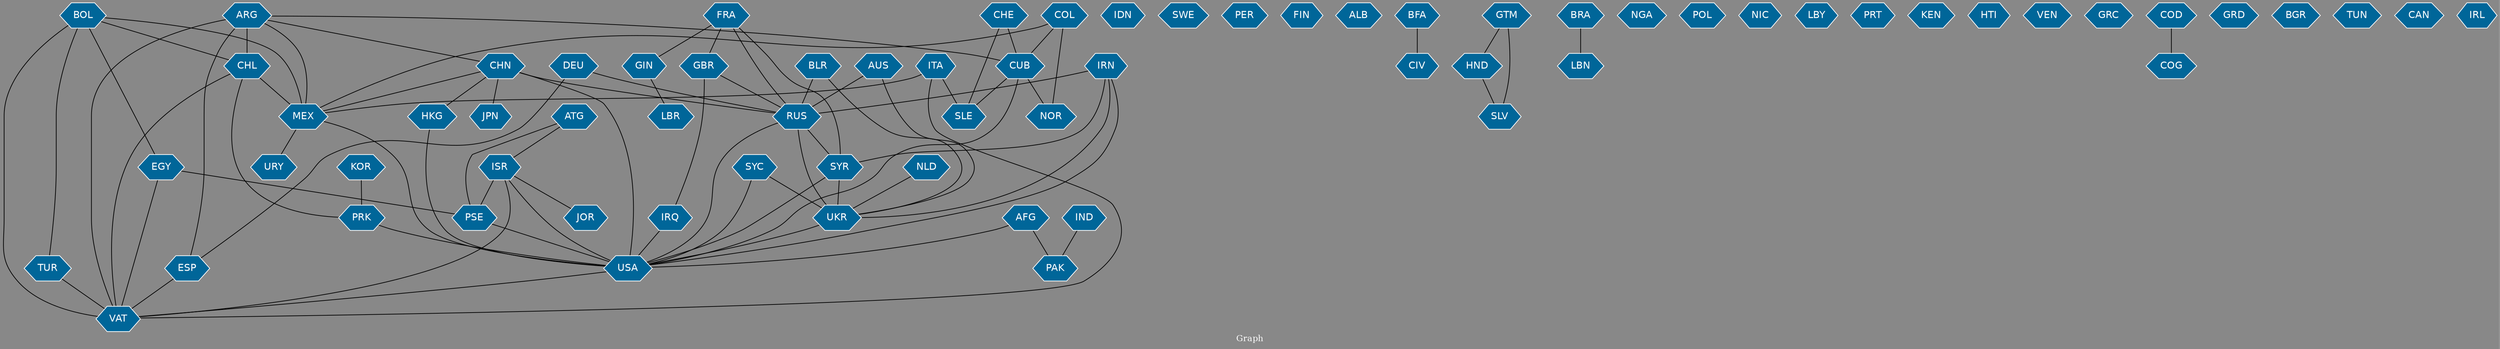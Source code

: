 // Countries together in item graph
graph {
	graph [bgcolor="#888888" fontcolor=white fontsize=12 label="Graph" outputorder=edgesfirst overlap=prism]
	node [color=white fillcolor="#006699" fontcolor=white fontname=Helvetica shape=hexagon style=filled]
	edge [arrowhead=open color=black fontcolor=white fontname=Courier fontsize=12]
		USA [label=USA]
		ISR [label=ISR]
		IND [label=IND]
		PAK [label=PAK]
		ARG [label=ARG]
		IDN [label=IDN]
		VAT [label=VAT]
		ESP [label=ESP]
		RUS [label=RUS]
		UKR [label=UKR]
		MEX [label=MEX]
		SYR [label=SYR]
		COL [label=COL]
		SWE [label=SWE]
		CUB [label=CUB]
		BLR [label=BLR]
		DEU [label=DEU]
		EGY [label=EGY]
		FRA [label=FRA]
		BOL [label=BOL]
		PER [label=PER]
		GBR [label=GBR]
		PRK [label=PRK]
		KOR [label=KOR]
		PSE [label=PSE]
		TUR [label=TUR]
		HKG [label=HKG]
		FIN [label=FIN]
		ALB [label=ALB]
		BFA [label=BFA]
		IRQ [label=IRQ]
		CHN [label=CHN]
		HND [label=HND]
		SYC [label=SYC]
		BRA [label=BRA]
		NGA [label=NGA]
		CHL [label=CHL]
		POL [label=POL]
		NIC [label=NIC]
		AFG [label=AFG]
		LBY [label=LBY]
		URY [label=URY]
		NLD [label=NLD]
		CHE [label=CHE]
		ITA [label=ITA]
		SLE [label=SLE]
		LBR [label=LBR]
		ATG [label=ATG]
		PRT [label=PRT]
		IRN [label=IRN]
		JPN [label=JPN]
		JOR [label=JOR]
		KEN [label=KEN]
		HTI [label=HTI]
		VEN [label=VEN]
		GRC [label=GRC]
		SLV [label=SLV]
		GTM [label=GTM]
		AUS [label=AUS]
		COD [label=COD]
		COG [label=COG]
		NOR [label=NOR]
		GRD [label=GRD]
		LBN [label=LBN]
		BGR [label=BGR]
		GIN [label=GIN]
		TUN [label=TUN]
		CIV [label=CIV]
		CAN [label=CAN]
		IRL [label=IRL]
			HKG -- USA [weight=2]
			CHN -- JPN [weight=1]
			AUS -- UKR [weight=1]
			EGY -- VAT [weight=1]
			SYR -- USA [weight=2]
			MEX -- URY [weight=3]
			KOR -- PRK [weight=1]
			ISR -- PSE [weight=17]
			ISR -- JOR [weight=1]
			DEU -- RUS [weight=1]
			IND -- PAK [weight=1]
			COL -- CUB [weight=1]
			USA -- VAT [weight=3]
			BLR -- UKR [weight=1]
			BRA -- LBN [weight=1]
			ITA -- VAT [weight=1]
			EGY -- PSE [weight=1]
			IRQ -- USA [weight=1]
			COL -- MEX [weight=1]
			BOL -- MEX [weight=1]
			HND -- SLV [weight=1]
			CHL -- PRK [weight=1]
			BLR -- RUS [weight=1]
			ISR -- USA [weight=1]
			BFA -- CIV [weight=1]
			FRA -- SYR [weight=1]
			ARG -- CHN [weight=1]
			ATG -- PSE [weight=1]
			BOL -- TUR [weight=1]
			DEU -- ESP [weight=1]
			ISR -- VAT [weight=1]
			ARG -- CHL [weight=6]
			SYR -- UKR [weight=1]
			AFG -- PAK [weight=1]
			NLD -- UKR [weight=3]
			AFG -- USA [weight=1]
			CHL -- VAT [weight=2]
			MEX -- USA [weight=1]
			IRN -- RUS [weight=2]
			ARG -- VAT [weight=2]
			TUR -- VAT [weight=5]
			AUS -- RUS [weight=1]
			SYC -- UKR [weight=1]
			CHN -- RUS [weight=2]
			ARG -- MEX [weight=2]
			RUS -- USA [weight=3]
			ARG -- ESP [weight=1]
			FRA -- GBR [weight=1]
			UKR -- USA [weight=2]
			RUS -- UKR [weight=19]
			PSE -- USA [weight=1]
			ARG -- CUB [weight=2]
			CHE -- CUB [weight=3]
			FRA -- RUS [weight=1]
			IRN -- USA [weight=1]
			CUB -- USA [weight=1]
			GTM -- HND [weight=1]
			CHN -- USA [weight=4]
			GTM -- SLV [weight=1]
			IRN -- UKR [weight=1]
			RUS -- SYR [weight=1]
			CUB -- SLE [weight=1]
			BOL -- CHL [weight=1]
			GBR -- RUS [weight=1]
			SYC -- USA [weight=1]
			COD -- COG [weight=1]
			BOL -- EGY [weight=1]
			IRN -- SYR [weight=1]
			ITA -- SLE [weight=1]
			BOL -- VAT [weight=2]
			PRK -- USA [weight=2]
			CUB -- NOR [weight=1]
			COL -- NOR [weight=1]
			ESP -- VAT [weight=3]
			ITA -- MEX [weight=1]
			GBR -- IRQ [weight=1]
			CHN -- MEX [weight=1]
			FRA -- GIN [weight=1]
			CHL -- MEX [weight=2]
			GIN -- LBR [weight=1]
			CHE -- SLE [weight=1]
			CHN -- HKG [weight=3]
			ATG -- ISR [weight=1]
}